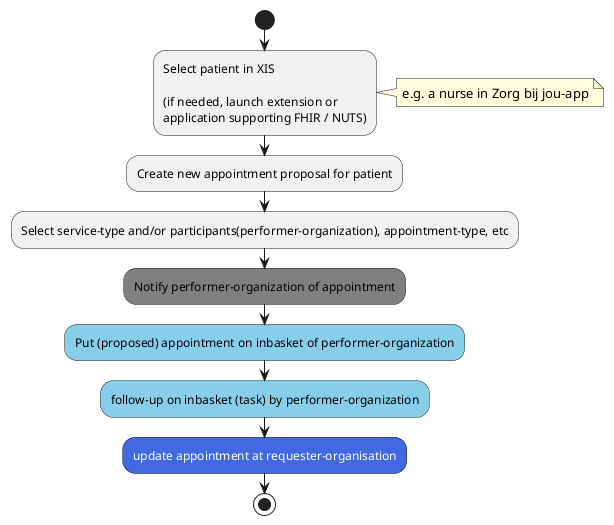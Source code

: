 @startuml
start
:Select patient in XIS

(if needed, launch extension or 
application supporting FHIR / NUTS);
note right
  e.g. a nurse in Zorg bij jou-app
end note

:Create new appointment proposal for patient;
:Select service-type and/or participants(performer-organization), appointment-type, etc;
#Gray:Notify performer-organization of appointment;
#SkyBlue:Put (proposed) appointment on inbasket of performer-organization;
#SkyBlue:follow-up on inbasket (task) by performer-organization;
#RoyalBlue:<color:white>update appointment at requester-organisation;
stop
@enduml